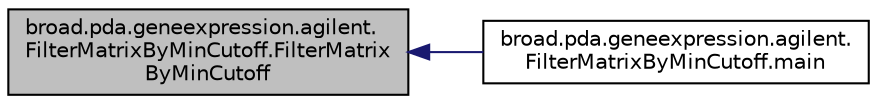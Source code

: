 digraph "broad.pda.geneexpression.agilent.FilterMatrixByMinCutoff.FilterMatrixByMinCutoff"
{
  edge [fontname="Helvetica",fontsize="10",labelfontname="Helvetica",labelfontsize="10"];
  node [fontname="Helvetica",fontsize="10",shape=record];
  rankdir="LR";
  Node1 [label="broad.pda.geneexpression.agilent.\lFilterMatrixByMinCutoff.FilterMatrix\lByMinCutoff",height=0.2,width=0.4,color="black", fillcolor="grey75", style="filled" fontcolor="black"];
  Node1 -> Node2 [dir="back",color="midnightblue",fontsize="10",style="solid"];
  Node2 [label="broad.pda.geneexpression.agilent.\lFilterMatrixByMinCutoff.main",height=0.2,width=0.4,color="black", fillcolor="white", style="filled",URL="$classbroad_1_1pda_1_1geneexpression_1_1agilent_1_1_filter_matrix_by_min_cutoff.html#af2016ce5ca94836a608a7af64ab65fe8"];
}
